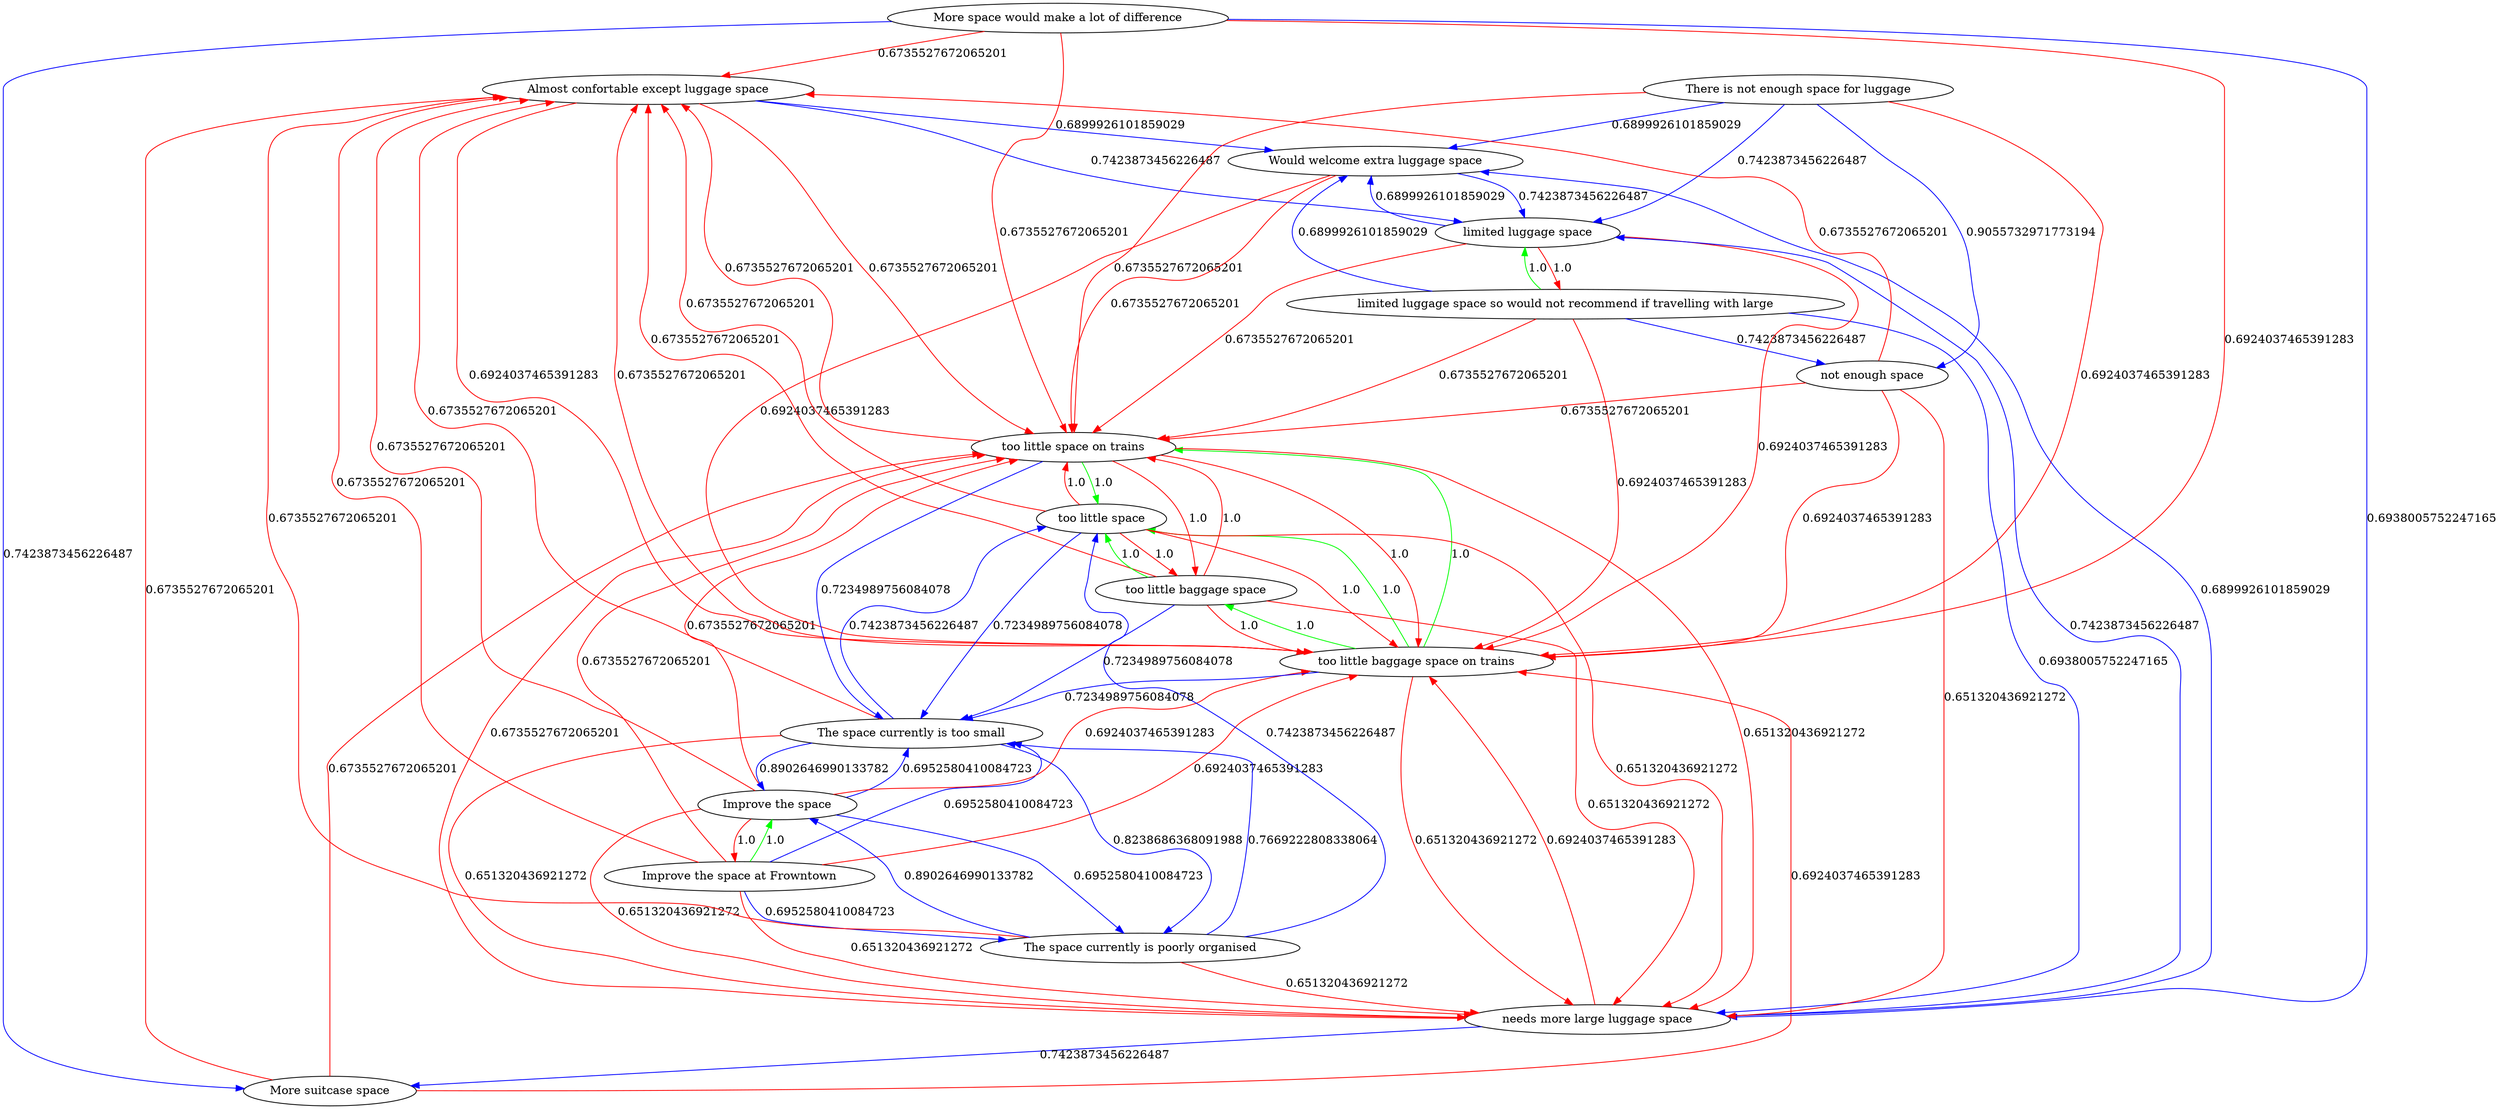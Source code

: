 digraph rawGraph {
"Almost confortable except luggage space";"Improve the space at Frowntown";"Improve the space";"More space would make a lot of difference";"More suitcase space";"The space currently is poorly organised";"The space currently is too small";"There is not enough space for luggage";"Would welcome extra luggage space";"limited luggage space so would not recommend if travelling with large";"limited luggage space";"needs more large luggage space";"not enough space";"too little baggage space on trains";"too little baggage space";"too little space";"too little space on trains";"Improve the space at Frowntown" -> "Improve the space" [label=1.0] [color=green]
"Improve the space" -> "Improve the space at Frowntown" [label=1.0] [color=red]
"Improve the space at Frowntown" -> "Almost confortable except luggage space" [label=0.6735527672065201] [color=red]
"Improve the space" -> "Almost confortable except luggage space" [label=0.6735527672065201] [color=red]
"More space would make a lot of difference" -> "Almost confortable except luggage space" [label=0.6735527672065201] [color=red]
"More space would make a lot of difference" -> "More suitcase space" [label=0.7423873456226487] [color=blue]
"More suitcase space" -> "Almost confortable except luggage space" [label=0.6735527672065201] [color=red]
"Improve the space at Frowntown" -> "The space currently is poorly organised" [label=0.6952580410084723] [color=blue]
"Improve the space" -> "The space currently is poorly organised" [label=0.6952580410084723] [color=blue]
"The space currently is poorly organised" -> "Almost confortable except luggage space" [label=0.6735527672065201] [color=red]
"The space currently is poorly organised" -> "Improve the space" [label=0.8902646990133782] [color=blue]
"Improve the space at Frowntown" -> "The space currently is too small" [label=0.6952580410084723] [color=blue]
"Improve the space" -> "The space currently is too small" [label=0.6952580410084723] [color=blue]
"The space currently is poorly organised" -> "The space currently is too small" [label=0.7669222808338064] [color=blue]
"The space currently is too small" -> "Almost confortable except luggage space" [label=0.6735527672065201] [color=red]
"The space currently is too small" -> "Improve the space" [label=0.8902646990133782] [color=blue]
"The space currently is too small" -> "The space currently is poorly organised" [label=0.8238686368091988] [color=blue]
"Almost confortable except luggage space" -> "Would welcome extra luggage space" [label=0.6899926101859029] [color=blue]
"There is not enough space for luggage" -> "Would welcome extra luggage space" [label=0.6899926101859029] [color=blue]
"limited luggage space so would not recommend if travelling with large" -> "limited luggage space" [label=1.0] [color=green]
"limited luggage space" -> "limited luggage space so would not recommend if travelling with large" [label=1.0] [color=red]
"Almost confortable except luggage space" -> "limited luggage space" [label=0.7423873456226487] [color=blue]
"There is not enough space for luggage" -> "limited luggage space" [label=0.7423873456226487] [color=blue]
"Would welcome extra luggage space" -> "limited luggage space" [label=0.7423873456226487] [color=blue]
"limited luggage space so would not recommend if travelling with large" -> "Would welcome extra luggage space" [label=0.6899926101859029] [color=blue]
"limited luggage space" -> "Would welcome extra luggage space" [label=0.6899926101859029] [color=blue]
"Improve the space at Frowntown" -> "needs more large luggage space" [label=0.651320436921272] [color=red]
"Improve the space" -> "needs more large luggage space" [label=0.651320436921272] [color=red]
"More space would make a lot of difference" -> "needs more large luggage space" [label=0.6938005752247165] [color=blue]
"The space currently is poorly organised" -> "needs more large luggage space" [label=0.651320436921272] [color=red]
"The space currently is too small" -> "needs more large luggage space" [label=0.651320436921272] [color=red]
"limited luggage space so would not recommend if travelling with large" -> "needs more large luggage space" [label=0.6938005752247165] [color=blue]
"needs more large luggage space" -> "More suitcase space" [label=0.7423873456226487] [color=blue]
"needs more large luggage space" -> "Would welcome extra luggage space" [label=0.6899926101859029] [color=blue]
"needs more large luggage space" -> "limited luggage space" [label=0.7423873456226487] [color=blue]
"There is not enough space for luggage" -> "not enough space" [label=0.9055732971773194] [color=blue]
"limited luggage space so would not recommend if travelling with large" -> "not enough space" [label=0.7423873456226487] [color=blue]
"not enough space" -> "Almost confortable except luggage space" [label=0.6735527672065201] [color=red]
"not enough space" -> "needs more large luggage space" [label=0.651320436921272] [color=red]
"too little baggage space on trains" -> "too little baggage space" [label=1.0] [color=green]
"too little baggage space" -> "too little space" [label=1.0] [color=green]
"too little baggage space on trains" -> "too little space on trains" [label=1.0] [color=green]
"too little space on trains" -> "too little space" [label=1.0] [color=green]
"too little baggage space on trains" -> "too little space" [label=1.0] [color=green]
"too little baggage space" -> "too little baggage space on trains" [label=1.0] [color=red]
"too little baggage space" -> "too little space on trains" [label=1.0] [color=red]
"too little space" -> "too little baggage space on trains" [label=1.0] [color=red]
"too little space" -> "too little baggage space" [label=1.0] [color=red]
"too little space" -> "too little space on trains" [label=1.0] [color=red]
"too little space on trains" -> "too little baggage space on trains" [label=1.0] [color=red]
"too little space on trains" -> "too little baggage space" [label=1.0] [color=red]
"Almost confortable except luggage space" -> "too little baggage space on trains" [label=0.6924037465391283] [color=red]
"Almost confortable except luggage space" -> "too little space on trains" [label=0.6735527672065201] [color=red]
"Improve the space at Frowntown" -> "too little baggage space on trains" [label=0.6924037465391283] [color=red]
"Improve the space at Frowntown" -> "too little space on trains" [label=0.6735527672065201] [color=red]
"Improve the space" -> "too little baggage space on trains" [label=0.6924037465391283] [color=red]
"Improve the space" -> "too little space on trains" [label=0.6735527672065201] [color=red]
"More space would make a lot of difference" -> "too little baggage space on trains" [label=0.6924037465391283] [color=red]
"More space would make a lot of difference" -> "too little space on trains" [label=0.6735527672065201] [color=red]
"More suitcase space" -> "too little baggage space on trains" [label=0.6924037465391283] [color=red]
"More suitcase space" -> "too little space on trains" [label=0.6735527672065201] [color=red]
"The space currently is poorly organised" -> "too little space" [label=0.7423873456226487] [color=blue]
"The space currently is too small" -> "too little space" [label=0.7423873456226487] [color=blue]
"There is not enough space for luggage" -> "too little baggage space on trains" [label=0.6924037465391283] [color=red]
"There is not enough space for luggage" -> "too little space on trains" [label=0.6735527672065201] [color=red]
"Would welcome extra luggage space" -> "too little baggage space on trains" [label=0.6924037465391283] [color=red]
"Would welcome extra luggage space" -> "too little space on trains" [label=0.6735527672065201] [color=red]
"limited luggage space so would not recommend if travelling with large" -> "too little baggage space on trains" [label=0.6924037465391283] [color=red]
"limited luggage space so would not recommend if travelling with large" -> "too little space on trains" [label=0.6735527672065201] [color=red]
"limited luggage space" -> "too little baggage space on trains" [label=0.6924037465391283] [color=red]
"limited luggage space" -> "too little space on trains" [label=0.6735527672065201] [color=red]
"needs more large luggage space" -> "too little baggage space on trains" [label=0.6924037465391283] [color=red]
"needs more large luggage space" -> "too little space on trains" [label=0.6735527672065201] [color=red]
"not enough space" -> "too little baggage space on trains" [label=0.6924037465391283] [color=red]
"not enough space" -> "too little space on trains" [label=0.6735527672065201] [color=red]
"too little baggage space on trains" -> "Almost confortable except luggage space" [label=0.6735527672065201] [color=red]
"too little baggage space on trains" -> "The space currently is too small" [label=0.7234989756084078] [color=blue]
"too little baggage space on trains" -> "needs more large luggage space" [label=0.651320436921272] [color=red]
"too little baggage space" -> "Almost confortable except luggage space" [label=0.6735527672065201] [color=red]
"too little baggage space" -> "The space currently is too small" [label=0.7234989756084078] [color=blue]
"too little baggage space" -> "needs more large luggage space" [label=0.651320436921272] [color=red]
"too little space" -> "Almost confortable except luggage space" [label=0.6735527672065201] [color=red]
"too little space" -> "The space currently is too small" [label=0.7234989756084078] [color=blue]
"too little space" -> "needs more large luggage space" [label=0.651320436921272] [color=red]
"too little space on trains" -> "Almost confortable except luggage space" [label=0.6735527672065201] [color=red]
"too little space on trains" -> "The space currently is too small" [label=0.7234989756084078] [color=blue]
"too little space on trains" -> "needs more large luggage space" [label=0.651320436921272] [color=red]
}